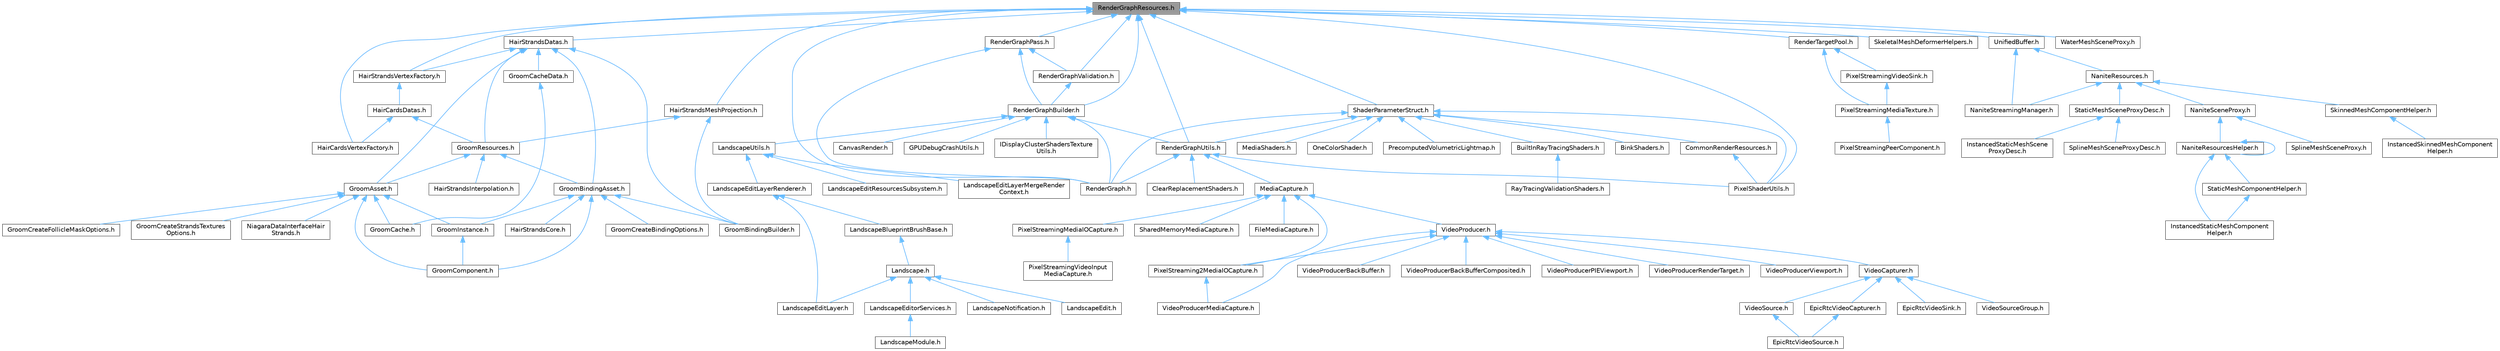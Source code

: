 digraph "RenderGraphResources.h"
{
 // INTERACTIVE_SVG=YES
 // LATEX_PDF_SIZE
  bgcolor="transparent";
  edge [fontname=Helvetica,fontsize=10,labelfontname=Helvetica,labelfontsize=10];
  node [fontname=Helvetica,fontsize=10,shape=box,height=0.2,width=0.4];
  Node1 [id="Node000001",label="RenderGraphResources.h",height=0.2,width=0.4,color="gray40", fillcolor="grey60", style="filled", fontcolor="black",tooltip=" "];
  Node1 -> Node2 [id="edge1_Node000001_Node000002",dir="back",color="steelblue1",style="solid",tooltip=" "];
  Node2 [id="Node000002",label="HairCardsVertexFactory.h",height=0.2,width=0.4,color="grey40", fillcolor="white", style="filled",URL="$de/d8e/HairCardsVertexFactory_8h.html",tooltip=" "];
  Node1 -> Node3 [id="edge2_Node000001_Node000003",dir="back",color="steelblue1",style="solid",tooltip=" "];
  Node3 [id="Node000003",label="HairStrandsDatas.h",height=0.2,width=0.4,color="grey40", fillcolor="white", style="filled",URL="$d6/daf/HairStrandsDatas_8h.html",tooltip=" "];
  Node3 -> Node4 [id="edge3_Node000003_Node000004",dir="back",color="steelblue1",style="solid",tooltip=" "];
  Node4 [id="Node000004",label="GroomAsset.h",height=0.2,width=0.4,color="grey40", fillcolor="white", style="filled",URL="$d8/df1/GroomAsset_8h.html",tooltip=" "];
  Node4 -> Node5 [id="edge4_Node000004_Node000005",dir="back",color="steelblue1",style="solid",tooltip=" "];
  Node5 [id="Node000005",label="GroomCache.h",height=0.2,width=0.4,color="grey40", fillcolor="white", style="filled",URL="$d7/d6e/GroomCache_8h.html",tooltip=" "];
  Node4 -> Node6 [id="edge5_Node000004_Node000006",dir="back",color="steelblue1",style="solid",tooltip=" "];
  Node6 [id="Node000006",label="GroomComponent.h",height=0.2,width=0.4,color="grey40", fillcolor="white", style="filled",URL="$de/d2e/GroomComponent_8h.html",tooltip=" "];
  Node4 -> Node7 [id="edge6_Node000004_Node000007",dir="back",color="steelblue1",style="solid",tooltip=" "];
  Node7 [id="Node000007",label="GroomCreateFollicleMaskOptions.h",height=0.2,width=0.4,color="grey40", fillcolor="white", style="filled",URL="$d7/d8b/GroomCreateFollicleMaskOptions_8h.html",tooltip=" "];
  Node4 -> Node8 [id="edge7_Node000004_Node000008",dir="back",color="steelblue1",style="solid",tooltip=" "];
  Node8 [id="Node000008",label="GroomCreateStrandsTextures\lOptions.h",height=0.2,width=0.4,color="grey40", fillcolor="white", style="filled",URL="$da/dfc/GroomCreateStrandsTexturesOptions_8h.html",tooltip=" "];
  Node4 -> Node9 [id="edge8_Node000004_Node000009",dir="back",color="steelblue1",style="solid",tooltip=" "];
  Node9 [id="Node000009",label="GroomInstance.h",height=0.2,width=0.4,color="grey40", fillcolor="white", style="filled",URL="$dd/d47/GroomInstance_8h.html",tooltip=" "];
  Node9 -> Node6 [id="edge9_Node000009_Node000006",dir="back",color="steelblue1",style="solid",tooltip=" "];
  Node4 -> Node10 [id="edge10_Node000004_Node000010",dir="back",color="steelblue1",style="solid",tooltip=" "];
  Node10 [id="Node000010",label="NiagaraDataInterfaceHair\lStrands.h",height=0.2,width=0.4,color="grey40", fillcolor="white", style="filled",URL="$da/dd2/NiagaraDataInterfaceHairStrands_8h.html",tooltip=" "];
  Node3 -> Node11 [id="edge11_Node000003_Node000011",dir="back",color="steelblue1",style="solid",tooltip=" "];
  Node11 [id="Node000011",label="GroomBindingAsset.h",height=0.2,width=0.4,color="grey40", fillcolor="white", style="filled",URL="$de/d26/GroomBindingAsset_8h.html",tooltip=" "];
  Node11 -> Node12 [id="edge12_Node000011_Node000012",dir="back",color="steelblue1",style="solid",tooltip=" "];
  Node12 [id="Node000012",label="GroomBindingBuilder.h",height=0.2,width=0.4,color="grey40", fillcolor="white", style="filled",URL="$d2/d2f/GroomBindingBuilder_8h.html",tooltip=" "];
  Node11 -> Node6 [id="edge13_Node000011_Node000006",dir="back",color="steelblue1",style="solid",tooltip=" "];
  Node11 -> Node13 [id="edge14_Node000011_Node000013",dir="back",color="steelblue1",style="solid",tooltip=" "];
  Node13 [id="Node000013",label="GroomCreateBindingOptions.h",height=0.2,width=0.4,color="grey40", fillcolor="white", style="filled",URL="$d5/dba/GroomCreateBindingOptions_8h.html",tooltip=" "];
  Node11 -> Node9 [id="edge15_Node000011_Node000009",dir="back",color="steelblue1",style="solid",tooltip=" "];
  Node11 -> Node14 [id="edge16_Node000011_Node000014",dir="back",color="steelblue1",style="solid",tooltip=" "];
  Node14 [id="Node000014",label="HairStrandsCore.h",height=0.2,width=0.4,color="grey40", fillcolor="white", style="filled",URL="$d7/def/HairStrandsCore_8h.html",tooltip=" "];
  Node3 -> Node12 [id="edge17_Node000003_Node000012",dir="back",color="steelblue1",style="solid",tooltip=" "];
  Node3 -> Node15 [id="edge18_Node000003_Node000015",dir="back",color="steelblue1",style="solid",tooltip=" "];
  Node15 [id="Node000015",label="GroomCacheData.h",height=0.2,width=0.4,color="grey40", fillcolor="white", style="filled",URL="$d3/d80/GroomCacheData_8h.html",tooltip=" "];
  Node15 -> Node5 [id="edge19_Node000015_Node000005",dir="back",color="steelblue1",style="solid",tooltip=" "];
  Node3 -> Node16 [id="edge20_Node000003_Node000016",dir="back",color="steelblue1",style="solid",tooltip=" "];
  Node16 [id="Node000016",label="GroomResources.h",height=0.2,width=0.4,color="grey40", fillcolor="white", style="filled",URL="$d0/d70/GroomResources_8h.html",tooltip=" "];
  Node16 -> Node4 [id="edge21_Node000016_Node000004",dir="back",color="steelblue1",style="solid",tooltip=" "];
  Node16 -> Node11 [id="edge22_Node000016_Node000011",dir="back",color="steelblue1",style="solid",tooltip=" "];
  Node16 -> Node17 [id="edge23_Node000016_Node000017",dir="back",color="steelblue1",style="solid",tooltip=" "];
  Node17 [id="Node000017",label="HairStrandsInterpolation.h",height=0.2,width=0.4,color="grey40", fillcolor="white", style="filled",URL="$de/dab/HairStrandsInterpolation_8h.html",tooltip=" "];
  Node3 -> Node18 [id="edge24_Node000003_Node000018",dir="back",color="steelblue1",style="solid",tooltip=" "];
  Node18 [id="Node000018",label="HairStrandsVertexFactory.h",height=0.2,width=0.4,color="grey40", fillcolor="white", style="filled",URL="$d0/d1c/HairStrandsVertexFactory_8h.html",tooltip=" "];
  Node18 -> Node19 [id="edge25_Node000018_Node000019",dir="back",color="steelblue1",style="solid",tooltip=" "];
  Node19 [id="Node000019",label="HairCardsDatas.h",height=0.2,width=0.4,color="grey40", fillcolor="white", style="filled",URL="$da/d01/HairCardsDatas_8h.html",tooltip=" "];
  Node19 -> Node16 [id="edge26_Node000019_Node000016",dir="back",color="steelblue1",style="solid",tooltip=" "];
  Node19 -> Node2 [id="edge27_Node000019_Node000002",dir="back",color="steelblue1",style="solid",tooltip=" "];
  Node1 -> Node20 [id="edge28_Node000001_Node000020",dir="back",color="steelblue1",style="solid",tooltip=" "];
  Node20 [id="Node000020",label="HairStrandsMeshProjection.h",height=0.2,width=0.4,color="grey40", fillcolor="white", style="filled",URL="$d9/d55/HairStrandsMeshProjection_8h.html",tooltip=" "];
  Node20 -> Node12 [id="edge29_Node000020_Node000012",dir="back",color="steelblue1",style="solid",tooltip=" "];
  Node20 -> Node16 [id="edge30_Node000020_Node000016",dir="back",color="steelblue1",style="solid",tooltip=" "];
  Node1 -> Node18 [id="edge31_Node000001_Node000018",dir="back",color="steelblue1",style="solid",tooltip=" "];
  Node1 -> Node21 [id="edge32_Node000001_Node000021",dir="back",color="steelblue1",style="solid",tooltip=" "];
  Node21 [id="Node000021",label="PixelShaderUtils.h",height=0.2,width=0.4,color="grey40", fillcolor="white", style="filled",URL="$d1/dc7/PixelShaderUtils_8h.html",tooltip=" "];
  Node1 -> Node22 [id="edge33_Node000001_Node000022",dir="back",color="steelblue1",style="solid",tooltip=" "];
  Node22 [id="Node000022",label="RenderGraph.h",height=0.2,width=0.4,color="grey40", fillcolor="white", style="filled",URL="$d7/dd9/RenderGraph_8h.html",tooltip=" "];
  Node1 -> Node23 [id="edge34_Node000001_Node000023",dir="back",color="steelblue1",style="solid",tooltip=" "];
  Node23 [id="Node000023",label="RenderGraphBuilder.h",height=0.2,width=0.4,color="grey40", fillcolor="white", style="filled",URL="$d4/d7b/RenderGraphBuilder_8h.html",tooltip=" "];
  Node23 -> Node24 [id="edge35_Node000023_Node000024",dir="back",color="steelblue1",style="solid",tooltip=" "];
  Node24 [id="Node000024",label="CanvasRender.h",height=0.2,width=0.4,color="grey40", fillcolor="white", style="filled",URL="$d8/d32/CanvasRender_8h.html",tooltip=" "];
  Node23 -> Node25 [id="edge36_Node000023_Node000025",dir="back",color="steelblue1",style="solid",tooltip=" "];
  Node25 [id="Node000025",label="GPUDebugCrashUtils.h",height=0.2,width=0.4,color="grey40", fillcolor="white", style="filled",URL="$d4/df2/GPUDebugCrashUtils_8h.html",tooltip=" "];
  Node23 -> Node26 [id="edge37_Node000023_Node000026",dir="back",color="steelblue1",style="solid",tooltip=" "];
  Node26 [id="Node000026",label="IDisplayClusterShadersTexture\lUtils.h",height=0.2,width=0.4,color="grey40", fillcolor="white", style="filled",URL="$d3/d83/IDisplayClusterShadersTextureUtils_8h.html",tooltip=" "];
  Node23 -> Node27 [id="edge38_Node000023_Node000027",dir="back",color="steelblue1",style="solid",tooltip=" "];
  Node27 [id="Node000027",label="LandscapeUtils.h",height=0.2,width=0.4,color="grey40", fillcolor="white", style="filled",URL="$d0/dc0/LandscapeUtils_8h.html",tooltip=" "];
  Node27 -> Node28 [id="edge39_Node000027_Node000028",dir="back",color="steelblue1",style="solid",tooltip=" "];
  Node28 [id="Node000028",label="LandscapeEditLayerMergeRender\lContext.h",height=0.2,width=0.4,color="grey40", fillcolor="white", style="filled",URL="$d1/d40/LandscapeEditLayerMergeRenderContext_8h.html",tooltip=" "];
  Node27 -> Node29 [id="edge40_Node000027_Node000029",dir="back",color="steelblue1",style="solid",tooltip=" "];
  Node29 [id="Node000029",label="LandscapeEditLayerRenderer.h",height=0.2,width=0.4,color="grey40", fillcolor="white", style="filled",URL="$d4/ddf/LandscapeEditLayerRenderer_8h.html",tooltip=" "];
  Node29 -> Node30 [id="edge41_Node000029_Node000030",dir="back",color="steelblue1",style="solid",tooltip=" "];
  Node30 [id="Node000030",label="LandscapeBlueprintBrushBase.h",height=0.2,width=0.4,color="grey40", fillcolor="white", style="filled",URL="$d5/de5/LandscapeBlueprintBrushBase_8h.html",tooltip=" "];
  Node30 -> Node31 [id="edge42_Node000030_Node000031",dir="back",color="steelblue1",style="solid",tooltip=" "];
  Node31 [id="Node000031",label="Landscape.h",height=0.2,width=0.4,color="grey40", fillcolor="white", style="filled",URL="$d5/dd6/Landscape_8h.html",tooltip=" "];
  Node31 -> Node32 [id="edge43_Node000031_Node000032",dir="back",color="steelblue1",style="solid",tooltip=" "];
  Node32 [id="Node000032",label="LandscapeEdit.h",height=0.2,width=0.4,color="grey40", fillcolor="white", style="filled",URL="$df/d61/LandscapeEdit_8h.html",tooltip=" "];
  Node31 -> Node33 [id="edge44_Node000031_Node000033",dir="back",color="steelblue1",style="solid",tooltip=" "];
  Node33 [id="Node000033",label="LandscapeEditLayer.h",height=0.2,width=0.4,color="grey40", fillcolor="white", style="filled",URL="$d2/d34/LandscapeEditLayer_8h.html",tooltip=" "];
  Node31 -> Node34 [id="edge45_Node000031_Node000034",dir="back",color="steelblue1",style="solid",tooltip=" "];
  Node34 [id="Node000034",label="LandscapeEditorServices.h",height=0.2,width=0.4,color="grey40", fillcolor="white", style="filled",URL="$d0/de9/LandscapeEditorServices_8h.html",tooltip=" "];
  Node34 -> Node35 [id="edge46_Node000034_Node000035",dir="back",color="steelblue1",style="solid",tooltip=" "];
  Node35 [id="Node000035",label="LandscapeModule.h",height=0.2,width=0.4,color="grey40", fillcolor="white", style="filled",URL="$db/d88/LandscapeModule_8h.html",tooltip=" "];
  Node31 -> Node36 [id="edge47_Node000031_Node000036",dir="back",color="steelblue1",style="solid",tooltip=" "];
  Node36 [id="Node000036",label="LandscapeNotification.h",height=0.2,width=0.4,color="grey40", fillcolor="white", style="filled",URL="$d7/de3/LandscapeNotification_8h.html",tooltip=" "];
  Node29 -> Node33 [id="edge48_Node000029_Node000033",dir="back",color="steelblue1",style="solid",tooltip=" "];
  Node27 -> Node37 [id="edge49_Node000027_Node000037",dir="back",color="steelblue1",style="solid",tooltip=" "];
  Node37 [id="Node000037",label="LandscapeEditResourcesSubsystem.h",height=0.2,width=0.4,color="grey40", fillcolor="white", style="filled",URL="$db/d28/LandscapeEditResourcesSubsystem_8h.html",tooltip=" "];
  Node23 -> Node22 [id="edge50_Node000023_Node000022",dir="back",color="steelblue1",style="solid",tooltip=" "];
  Node23 -> Node38 [id="edge51_Node000023_Node000038",dir="back",color="steelblue1",style="solid",tooltip=" "];
  Node38 [id="Node000038",label="RenderGraphUtils.h",height=0.2,width=0.4,color="grey40", fillcolor="white", style="filled",URL="$d6/d45/RenderGraphUtils_8h.html",tooltip=" "];
  Node38 -> Node39 [id="edge52_Node000038_Node000039",dir="back",color="steelblue1",style="solid",tooltip=" "];
  Node39 [id="Node000039",label="ClearReplacementShaders.h",height=0.2,width=0.4,color="grey40", fillcolor="white", style="filled",URL="$d9/d4e/ClearReplacementShaders_8h.html",tooltip=" "];
  Node38 -> Node40 [id="edge53_Node000038_Node000040",dir="back",color="steelblue1",style="solid",tooltip=" "];
  Node40 [id="Node000040",label="MediaCapture.h",height=0.2,width=0.4,color="grey40", fillcolor="white", style="filled",URL="$d2/d9c/MediaCapture_8h.html",tooltip=" "];
  Node40 -> Node41 [id="edge54_Node000040_Node000041",dir="back",color="steelblue1",style="solid",tooltip=" "];
  Node41 [id="Node000041",label="FileMediaCapture.h",height=0.2,width=0.4,color="grey40", fillcolor="white", style="filled",URL="$da/d0b/FileMediaCapture_8h.html",tooltip=" "];
  Node40 -> Node42 [id="edge55_Node000040_Node000042",dir="back",color="steelblue1",style="solid",tooltip=" "];
  Node42 [id="Node000042",label="PixelStreaming2MediaIOCapture.h",height=0.2,width=0.4,color="grey40", fillcolor="white", style="filled",URL="$d3/d67/PixelStreaming2MediaIOCapture_8h.html",tooltip=" "];
  Node42 -> Node43 [id="edge56_Node000042_Node000043",dir="back",color="steelblue1",style="solid",tooltip=" "];
  Node43 [id="Node000043",label="VideoProducerMediaCapture.h",height=0.2,width=0.4,color="grey40", fillcolor="white", style="filled",URL="$db/df1/VideoProducerMediaCapture_8h.html",tooltip=" "];
  Node40 -> Node44 [id="edge57_Node000040_Node000044",dir="back",color="steelblue1",style="solid",tooltip=" "];
  Node44 [id="Node000044",label="PixelStreamingMediaIOCapture.h",height=0.2,width=0.4,color="grey40", fillcolor="white", style="filled",URL="$df/dfa/PixelStreamingMediaIOCapture_8h.html",tooltip=" "];
  Node44 -> Node45 [id="edge58_Node000044_Node000045",dir="back",color="steelblue1",style="solid",tooltip=" "];
  Node45 [id="Node000045",label="PixelStreamingVideoInput\lMediaCapture.h",height=0.2,width=0.4,color="grey40", fillcolor="white", style="filled",URL="$d1/dd3/PixelStreamingVideoInputMediaCapture_8h.html",tooltip=" "];
  Node40 -> Node46 [id="edge59_Node000040_Node000046",dir="back",color="steelblue1",style="solid",tooltip=" "];
  Node46 [id="Node000046",label="SharedMemoryMediaCapture.h",height=0.2,width=0.4,color="grey40", fillcolor="white", style="filled",URL="$d7/d60/SharedMemoryMediaCapture_8h.html",tooltip=" "];
  Node40 -> Node47 [id="edge60_Node000040_Node000047",dir="back",color="steelblue1",style="solid",tooltip=" "];
  Node47 [id="Node000047",label="VideoProducer.h",height=0.2,width=0.4,color="grey40", fillcolor="white", style="filled",URL="$da/d79/VideoProducer_8h.html",tooltip=" "];
  Node47 -> Node42 [id="edge61_Node000047_Node000042",dir="back",color="steelblue1",style="solid",tooltip=" "];
  Node47 -> Node48 [id="edge62_Node000047_Node000048",dir="back",color="steelblue1",style="solid",tooltip=" "];
  Node48 [id="Node000048",label="VideoCapturer.h",height=0.2,width=0.4,color="grey40", fillcolor="white", style="filled",URL="$d0/da2/VideoCapturer_8h.html",tooltip=" "];
  Node48 -> Node49 [id="edge63_Node000048_Node000049",dir="back",color="steelblue1",style="solid",tooltip=" "];
  Node49 [id="Node000049",label="EpicRtcVideoCapturer.h",height=0.2,width=0.4,color="grey40", fillcolor="white", style="filled",URL="$d9/df6/EpicRtcVideoCapturer_8h.html",tooltip=" "];
  Node49 -> Node50 [id="edge64_Node000049_Node000050",dir="back",color="steelblue1",style="solid",tooltip=" "];
  Node50 [id="Node000050",label="EpicRtcVideoSource.h",height=0.2,width=0.4,color="grey40", fillcolor="white", style="filled",URL="$da/dcc/EpicRtcVideoSource_8h.html",tooltip=" "];
  Node48 -> Node51 [id="edge65_Node000048_Node000051",dir="back",color="steelblue1",style="solid",tooltip=" "];
  Node51 [id="Node000051",label="EpicRtcVideoSink.h",height=0.2,width=0.4,color="grey40", fillcolor="white", style="filled",URL="$d1/d21/EpicRtcVideoSink_8h.html",tooltip=" "];
  Node48 -> Node52 [id="edge66_Node000048_Node000052",dir="back",color="steelblue1",style="solid",tooltip=" "];
  Node52 [id="Node000052",label="VideoSource.h",height=0.2,width=0.4,color="grey40", fillcolor="white", style="filled",URL="$d4/d01/VideoSource_8h.html",tooltip=" "];
  Node52 -> Node50 [id="edge67_Node000052_Node000050",dir="back",color="steelblue1",style="solid",tooltip=" "];
  Node48 -> Node53 [id="edge68_Node000048_Node000053",dir="back",color="steelblue1",style="solid",tooltip=" "];
  Node53 [id="Node000053",label="VideoSourceGroup.h",height=0.2,width=0.4,color="grey40", fillcolor="white", style="filled",URL="$d6/d38/VideoSourceGroup_8h.html",tooltip=" "];
  Node47 -> Node54 [id="edge69_Node000047_Node000054",dir="back",color="steelblue1",style="solid",tooltip=" "];
  Node54 [id="Node000054",label="VideoProducerBackBuffer.h",height=0.2,width=0.4,color="grey40", fillcolor="white", style="filled",URL="$d0/d18/VideoProducerBackBuffer_8h.html",tooltip=" "];
  Node47 -> Node55 [id="edge70_Node000047_Node000055",dir="back",color="steelblue1",style="solid",tooltip=" "];
  Node55 [id="Node000055",label="VideoProducerBackBufferComposited.h",height=0.2,width=0.4,color="grey40", fillcolor="white", style="filled",URL="$d5/d3e/VideoProducerBackBufferComposited_8h.html",tooltip=" "];
  Node47 -> Node43 [id="edge71_Node000047_Node000043",dir="back",color="steelblue1",style="solid",tooltip=" "];
  Node47 -> Node56 [id="edge72_Node000047_Node000056",dir="back",color="steelblue1",style="solid",tooltip=" "];
  Node56 [id="Node000056",label="VideoProducerPIEViewport.h",height=0.2,width=0.4,color="grey40", fillcolor="white", style="filled",URL="$dc/df8/VideoProducerPIEViewport_8h.html",tooltip=" "];
  Node47 -> Node57 [id="edge73_Node000047_Node000057",dir="back",color="steelblue1",style="solid",tooltip=" "];
  Node57 [id="Node000057",label="VideoProducerRenderTarget.h",height=0.2,width=0.4,color="grey40", fillcolor="white", style="filled",URL="$de/df9/VideoProducerRenderTarget_8h.html",tooltip=" "];
  Node47 -> Node58 [id="edge74_Node000047_Node000058",dir="back",color="steelblue1",style="solid",tooltip=" "];
  Node58 [id="Node000058",label="VideoProducerViewport.h",height=0.2,width=0.4,color="grey40", fillcolor="white", style="filled",URL="$d8/d79/VideoProducerViewport_8h.html",tooltip=" "];
  Node38 -> Node21 [id="edge75_Node000038_Node000021",dir="back",color="steelblue1",style="solid",tooltip=" "];
  Node38 -> Node22 [id="edge76_Node000038_Node000022",dir="back",color="steelblue1",style="solid",tooltip=" "];
  Node1 -> Node59 [id="edge77_Node000001_Node000059",dir="back",color="steelblue1",style="solid",tooltip=" "];
  Node59 [id="Node000059",label="RenderGraphPass.h",height=0.2,width=0.4,color="grey40", fillcolor="white", style="filled",URL="$de/d49/RenderGraphPass_8h.html",tooltip=" "];
  Node59 -> Node22 [id="edge78_Node000059_Node000022",dir="back",color="steelblue1",style="solid",tooltip=" "];
  Node59 -> Node23 [id="edge79_Node000059_Node000023",dir="back",color="steelblue1",style="solid",tooltip=" "];
  Node59 -> Node60 [id="edge80_Node000059_Node000060",dir="back",color="steelblue1",style="solid",tooltip=" "];
  Node60 [id="Node000060",label="RenderGraphValidation.h",height=0.2,width=0.4,color="grey40", fillcolor="white", style="filled",URL="$db/dc5/RenderGraphValidation_8h.html",tooltip=" "];
  Node60 -> Node23 [id="edge81_Node000060_Node000023",dir="back",color="steelblue1",style="solid",tooltip=" "];
  Node1 -> Node38 [id="edge82_Node000001_Node000038",dir="back",color="steelblue1",style="solid",tooltip=" "];
  Node1 -> Node60 [id="edge83_Node000001_Node000060",dir="back",color="steelblue1",style="solid",tooltip=" "];
  Node1 -> Node61 [id="edge84_Node000001_Node000061",dir="back",color="steelblue1",style="solid",tooltip=" "];
  Node61 [id="Node000061",label="RenderTargetPool.h",height=0.2,width=0.4,color="grey40", fillcolor="white", style="filled",URL="$d5/d5a/RenderTargetPool_8h.html",tooltip=" "];
  Node61 -> Node62 [id="edge85_Node000061_Node000062",dir="back",color="steelblue1",style="solid",tooltip=" "];
  Node62 [id="Node000062",label="PixelStreamingMediaTexture.h",height=0.2,width=0.4,color="grey40", fillcolor="white", style="filled",URL="$dc/d93/PixelStreamingMediaTexture_8h.html",tooltip=" "];
  Node62 -> Node63 [id="edge86_Node000062_Node000063",dir="back",color="steelblue1",style="solid",tooltip=" "];
  Node63 [id="Node000063",label="PixelStreamingPeerComponent.h",height=0.2,width=0.4,color="grey40", fillcolor="white", style="filled",URL="$de/d4d/PixelStreamingPeerComponent_8h.html",tooltip=" "];
  Node61 -> Node64 [id="edge87_Node000061_Node000064",dir="back",color="steelblue1",style="solid",tooltip=" "];
  Node64 [id="Node000064",label="PixelStreamingVideoSink.h",height=0.2,width=0.4,color="grey40", fillcolor="white", style="filled",URL="$da/deb/PixelStreamingVideoSink_8h.html",tooltip=" "];
  Node64 -> Node62 [id="edge88_Node000064_Node000062",dir="back",color="steelblue1",style="solid",tooltip=" "];
  Node1 -> Node65 [id="edge89_Node000001_Node000065",dir="back",color="steelblue1",style="solid",tooltip=" "];
  Node65 [id="Node000065",label="ShaderParameterStruct.h",height=0.2,width=0.4,color="grey40", fillcolor="white", style="filled",URL="$dc/d10/ShaderParameterStruct_8h.html",tooltip=" "];
  Node65 -> Node66 [id="edge90_Node000065_Node000066",dir="back",color="steelblue1",style="solid",tooltip=" "];
  Node66 [id="Node000066",label="BinkShaders.h",height=0.2,width=0.4,color="grey40", fillcolor="white", style="filled",URL="$d8/d97/BinkShaders_8h.html",tooltip=" "];
  Node65 -> Node67 [id="edge91_Node000065_Node000067",dir="back",color="steelblue1",style="solid",tooltip=" "];
  Node67 [id="Node000067",label="BuiltInRayTracingShaders.h",height=0.2,width=0.4,color="grey40", fillcolor="white", style="filled",URL="$d4/d9b/BuiltInRayTracingShaders_8h.html",tooltip=" "];
  Node67 -> Node68 [id="edge92_Node000067_Node000068",dir="back",color="steelblue1",style="solid",tooltip=" "];
  Node68 [id="Node000068",label="RayTracingValidationShaders.h",height=0.2,width=0.4,color="grey40", fillcolor="white", style="filled",URL="$d2/d6c/RayTracingValidationShaders_8h.html",tooltip=" "];
  Node65 -> Node69 [id="edge93_Node000065_Node000069",dir="back",color="steelblue1",style="solid",tooltip=" "];
  Node69 [id="Node000069",label="CommonRenderResources.h",height=0.2,width=0.4,color="grey40", fillcolor="white", style="filled",URL="$d3/d27/CommonRenderResources_8h.html",tooltip=" "];
  Node69 -> Node21 [id="edge94_Node000069_Node000021",dir="back",color="steelblue1",style="solid",tooltip=" "];
  Node65 -> Node70 [id="edge95_Node000065_Node000070",dir="back",color="steelblue1",style="solid",tooltip=" "];
  Node70 [id="Node000070",label="MediaShaders.h",height=0.2,width=0.4,color="grey40", fillcolor="white", style="filled",URL="$de/dcb/MediaShaders_8h.html",tooltip=" "];
  Node65 -> Node71 [id="edge96_Node000065_Node000071",dir="back",color="steelblue1",style="solid",tooltip=" "];
  Node71 [id="Node000071",label="OneColorShader.h",height=0.2,width=0.4,color="grey40", fillcolor="white", style="filled",URL="$dc/d2c/OneColorShader_8h.html",tooltip=" "];
  Node65 -> Node21 [id="edge97_Node000065_Node000021",dir="back",color="steelblue1",style="solid",tooltip=" "];
  Node65 -> Node72 [id="edge98_Node000065_Node000072",dir="back",color="steelblue1",style="solid",tooltip=" "];
  Node72 [id="Node000072",label="PrecomputedVolumetricLightmap.h",height=0.2,width=0.4,color="grey40", fillcolor="white", style="filled",URL="$d8/d75/PrecomputedVolumetricLightmap_8h.html",tooltip=" "];
  Node65 -> Node22 [id="edge99_Node000065_Node000022",dir="back",color="steelblue1",style="solid",tooltip=" "];
  Node65 -> Node38 [id="edge100_Node000065_Node000038",dir="back",color="steelblue1",style="solid",tooltip=" "];
  Node1 -> Node73 [id="edge101_Node000001_Node000073",dir="back",color="steelblue1",style="solid",tooltip=" "];
  Node73 [id="Node000073",label="SkeletalMeshDeformerHelpers.h",height=0.2,width=0.4,color="grey40", fillcolor="white", style="filled",URL="$de/dc7/SkeletalMeshDeformerHelpers_8h.html",tooltip=" "];
  Node1 -> Node74 [id="edge102_Node000001_Node000074",dir="back",color="steelblue1",style="solid",tooltip=" "];
  Node74 [id="Node000074",label="UnifiedBuffer.h",height=0.2,width=0.4,color="grey40", fillcolor="white", style="filled",URL="$d3/d39/UnifiedBuffer_8h.html",tooltip=" "];
  Node74 -> Node75 [id="edge103_Node000074_Node000075",dir="back",color="steelblue1",style="solid",tooltip=" "];
  Node75 [id="Node000075",label="NaniteResources.h",height=0.2,width=0.4,color="grey40", fillcolor="white", style="filled",URL="$d7/d8b/NaniteResources_8h.html",tooltip=" "];
  Node75 -> Node76 [id="edge104_Node000075_Node000076",dir="back",color="steelblue1",style="solid",tooltip=" "];
  Node76 [id="Node000076",label="NaniteSceneProxy.h",height=0.2,width=0.4,color="grey40", fillcolor="white", style="filled",URL="$de/dae/NaniteSceneProxy_8h.html",tooltip=" "];
  Node76 -> Node77 [id="edge105_Node000076_Node000077",dir="back",color="steelblue1",style="solid",tooltip=" "];
  Node77 [id="Node000077",label="NaniteResourcesHelper.h",height=0.2,width=0.4,color="grey40", fillcolor="white", style="filled",URL="$dc/d48/NaniteResourcesHelper_8h.html",tooltip=" "];
  Node77 -> Node78 [id="edge106_Node000077_Node000078",dir="back",color="steelblue1",style="solid",tooltip=" "];
  Node78 [id="Node000078",label="InstancedStaticMeshComponent\lHelper.h",height=0.2,width=0.4,color="grey40", fillcolor="white", style="filled",URL="$dc/dc7/InstancedStaticMeshComponentHelper_8h.html",tooltip=" "];
  Node77 -> Node77 [id="edge107_Node000077_Node000077",dir="back",color="steelblue1",style="solid",tooltip=" "];
  Node77 -> Node79 [id="edge108_Node000077_Node000079",dir="back",color="steelblue1",style="solid",tooltip=" "];
  Node79 [id="Node000079",label="StaticMeshComponentHelper.h",height=0.2,width=0.4,color="grey40", fillcolor="white", style="filled",URL="$dc/dc1/StaticMeshComponentHelper_8h.html",tooltip=" "];
  Node79 -> Node78 [id="edge109_Node000079_Node000078",dir="back",color="steelblue1",style="solid",tooltip=" "];
  Node76 -> Node80 [id="edge110_Node000076_Node000080",dir="back",color="steelblue1",style="solid",tooltip=" "];
  Node80 [id="Node000080",label="SplineMeshSceneProxy.h",height=0.2,width=0.4,color="grey40", fillcolor="white", style="filled",URL="$dd/dcb/SplineMeshSceneProxy_8h.html",tooltip=" "];
  Node75 -> Node81 [id="edge111_Node000075_Node000081",dir="back",color="steelblue1",style="solid",tooltip=" "];
  Node81 [id="Node000081",label="NaniteStreamingManager.h",height=0.2,width=0.4,color="grey40", fillcolor="white", style="filled",URL="$d2/d3f/NaniteStreamingManager_8h.html",tooltip=" "];
  Node75 -> Node82 [id="edge112_Node000075_Node000082",dir="back",color="steelblue1",style="solid",tooltip=" "];
  Node82 [id="Node000082",label="SkinnedMeshComponentHelper.h",height=0.2,width=0.4,color="grey40", fillcolor="white", style="filled",URL="$db/d81/SkinnedMeshComponentHelper_8h.html",tooltip=" "];
  Node82 -> Node83 [id="edge113_Node000082_Node000083",dir="back",color="steelblue1",style="solid",tooltip=" "];
  Node83 [id="Node000083",label="InstancedSkinnedMeshComponent\lHelper.h",height=0.2,width=0.4,color="grey40", fillcolor="white", style="filled",URL="$d1/d86/InstancedSkinnedMeshComponentHelper_8h.html",tooltip=" "];
  Node75 -> Node84 [id="edge114_Node000075_Node000084",dir="back",color="steelblue1",style="solid",tooltip=" "];
  Node84 [id="Node000084",label="StaticMeshSceneProxyDesc.h",height=0.2,width=0.4,color="grey40", fillcolor="white", style="filled",URL="$d0/d31/StaticMeshSceneProxyDesc_8h.html",tooltip=" "];
  Node84 -> Node85 [id="edge115_Node000084_Node000085",dir="back",color="steelblue1",style="solid",tooltip=" "];
  Node85 [id="Node000085",label="InstancedStaticMeshScene\lProxyDesc.h",height=0.2,width=0.4,color="grey40", fillcolor="white", style="filled",URL="$db/dcf/InstancedStaticMeshSceneProxyDesc_8h.html",tooltip=" "];
  Node84 -> Node86 [id="edge116_Node000084_Node000086",dir="back",color="steelblue1",style="solid",tooltip=" "];
  Node86 [id="Node000086",label="SplineMeshSceneProxyDesc.h",height=0.2,width=0.4,color="grey40", fillcolor="white", style="filled",URL="$db/d1b/SplineMeshSceneProxyDesc_8h.html",tooltip=" "];
  Node74 -> Node81 [id="edge117_Node000074_Node000081",dir="back",color="steelblue1",style="solid",tooltip=" "];
  Node1 -> Node87 [id="edge118_Node000001_Node000087",dir="back",color="steelblue1",style="solid",tooltip=" "];
  Node87 [id="Node000087",label="WaterMeshSceneProxy.h",height=0.2,width=0.4,color="grey40", fillcolor="white", style="filled",URL="$d2/d6c/WaterMeshSceneProxy_8h.html",tooltip=" "];
}
